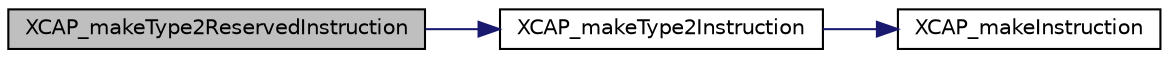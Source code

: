 digraph "XCAP_makeType2ReservedInstruction"
{
 // INTERACTIVE_SVG=YES
 // LATEX_PDF_SIZE
  edge [fontname="Helvetica",fontsize="10",labelfontname="Helvetica",labelfontsize="10"];
  node [fontname="Helvetica",fontsize="10",shape=record];
  rankdir="LR";
  Node1 [label="XCAP_makeType2ReservedInstruction",height=0.2,width=0.4,color="black", fillcolor="grey75", style="filled", fontcolor="black",tooltip="Generate and return the encoding for a type 2 Reserved instruction."];
  Node1 -> Node2 [color="midnightblue",fontsize="10",style="solid",fontname="Helvetica"];
  Node2 [label="XCAP_makeType2Instruction",height=0.2,width=0.4,color="black", fillcolor="white", style="filled",URL="$XCAP__inline__CAP_8h.html#ad1ab0c3df3aa91532cd677a778222cf2",tooltip="Generate and return the encoding for a type 2 instruction."];
  Node2 -> Node3 [color="midnightblue",fontsize="10",style="solid",fontname="Helvetica"];
  Node3 [label="XCAP_makeInstruction",height=0.2,width=0.4,color="black", fillcolor="white", style="filled",URL="$XCAP__inline__CAP_8h.html#a5c0b68a6d44004c84affd1a63bff5035",tooltip="Generate and return the encoding for an instruction."];
}
